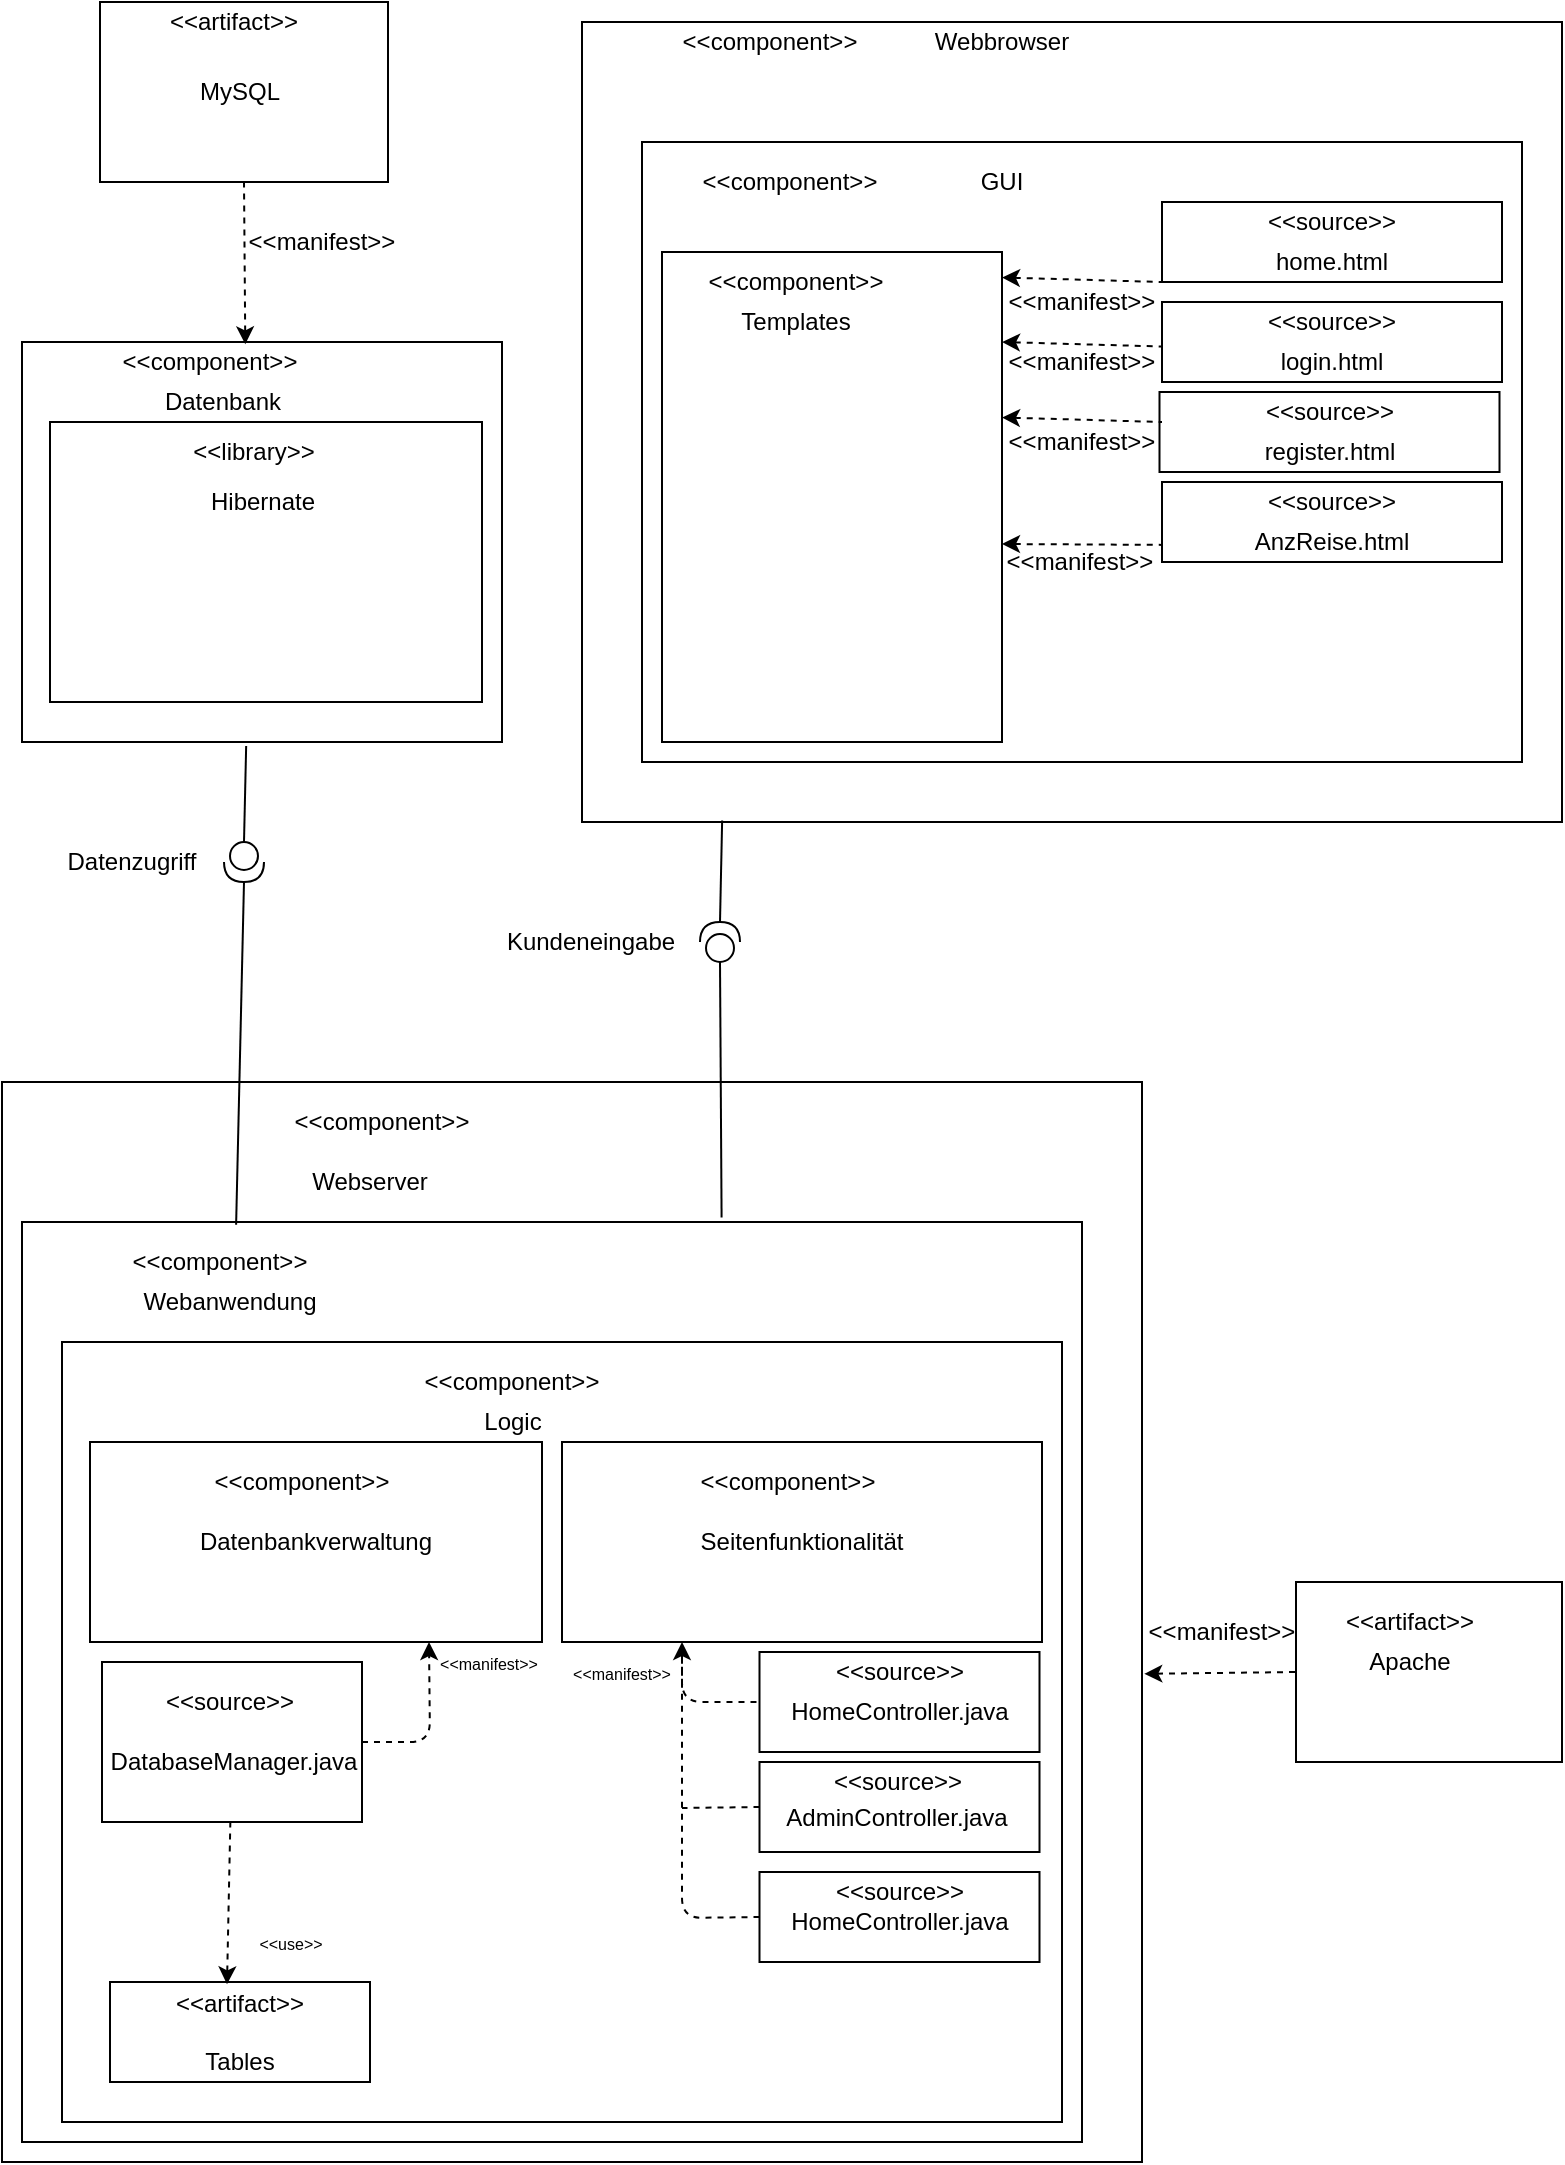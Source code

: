 <mxfile version="13.4.2" type="github">
  <diagram id="0NSMeTyxFkNoG9djgYRi" name="Page-1">
    <mxGraphModel dx="1185" dy="693" grid="1" gridSize="10" guides="1" tooltips="1" connect="1" arrows="1" fold="1" page="1" pageScale="1" pageWidth="827" pageHeight="1169" math="0" shadow="0">
      <root>
        <mxCell id="0" />
        <mxCell id="1" parent="0" />
        <mxCell id="w1Xbzv4czyuK_N9Ie0PI-1" value="" style="rounded=0;whiteSpace=wrap;html=1;" parent="1" vertex="1">
          <mxGeometry x="30" y="600" width="570" height="540" as="geometry" />
        </mxCell>
        <mxCell id="w1Xbzv4czyuK_N9Ie0PI-2" value="&amp;lt;&amp;lt;component&amp;gt;&amp;gt;" style="text;html=1;strokeColor=none;fillColor=none;align=center;verticalAlign=middle;whiteSpace=wrap;rounded=0;" parent="1" vertex="1">
          <mxGeometry x="180" y="610" width="80" height="20" as="geometry" />
        </mxCell>
        <mxCell id="w1Xbzv4czyuK_N9Ie0PI-3" value="" style="rounded=0;whiteSpace=wrap;html=1;" parent="1" vertex="1">
          <mxGeometry x="40" y="670" width="530" height="460" as="geometry" />
        </mxCell>
        <mxCell id="w1Xbzv4czyuK_N9Ie0PI-4" value="&amp;lt;&amp;lt;component&amp;gt;&amp;gt;" style="text;html=1;strokeColor=none;fillColor=none;align=center;verticalAlign=middle;whiteSpace=wrap;rounded=0;" parent="1" vertex="1">
          <mxGeometry x="89" y="680" width="100" height="20" as="geometry" />
        </mxCell>
        <mxCell id="w1Xbzv4czyuK_N9Ie0PI-5" value="Webanwendung" style="text;html=1;strokeColor=none;fillColor=none;align=center;verticalAlign=middle;whiteSpace=wrap;rounded=0;" parent="1" vertex="1">
          <mxGeometry x="99" y="700" width="90" height="20" as="geometry" />
        </mxCell>
        <mxCell id="w1Xbzv4czyuK_N9Ie0PI-6" value="Webserver" style="text;html=1;strokeColor=none;fillColor=none;align=center;verticalAlign=middle;whiteSpace=wrap;rounded=0;" parent="1" vertex="1">
          <mxGeometry x="179" y="640" width="70" height="20" as="geometry" />
        </mxCell>
        <mxCell id="w1Xbzv4czyuK_N9Ie0PI-10" value="" style="rounded=0;whiteSpace=wrap;html=1;" parent="1" vertex="1">
          <mxGeometry x="677" y="850" width="133" height="90" as="geometry" />
        </mxCell>
        <mxCell id="w1Xbzv4czyuK_N9Ie0PI-12" value="Apache" style="text;html=1;strokeColor=none;fillColor=none;align=center;verticalAlign=middle;whiteSpace=wrap;rounded=0;" parent="1" vertex="1">
          <mxGeometry x="713.5" y="880" width="40" height="20" as="geometry" />
        </mxCell>
        <mxCell id="w1Xbzv4czyuK_N9Ie0PI-15" value="" style="rounded=0;whiteSpace=wrap;html=1;" parent="1" vertex="1">
          <mxGeometry x="40" y="230" width="240" height="200" as="geometry" />
        </mxCell>
        <mxCell id="w1Xbzv4czyuK_N9Ie0PI-17" value="&amp;lt;&amp;lt;component&amp;gt;&amp;gt;" style="text;html=1;strokeColor=none;fillColor=none;align=center;verticalAlign=middle;whiteSpace=wrap;rounded=0;" parent="1" vertex="1">
          <mxGeometry x="89" y="230" width="90" height="20" as="geometry" />
        </mxCell>
        <mxCell id="w1Xbzv4czyuK_N9Ie0PI-18" value="Datenbank" style="text;html=1;strokeColor=none;fillColor=none;align=center;verticalAlign=middle;whiteSpace=wrap;rounded=0;" parent="1" vertex="1">
          <mxGeometry x="101" y="250" width="79" height="20" as="geometry" />
        </mxCell>
        <mxCell id="w1Xbzv4czyuK_N9Ie0PI-19" value="" style="shape=providedRequiredInterface;html=1;verticalLabelPosition=bottom;direction=south;" parent="1" vertex="1">
          <mxGeometry x="141" y="480" width="20" height="20" as="geometry" />
        </mxCell>
        <mxCell id="w1Xbzv4czyuK_N9Ie0PI-22" value="" style="endArrow=none;html=1;entryX=1;entryY=0.5;entryDx=0;entryDy=0;entryPerimeter=0;exitX=0.202;exitY=0.003;exitDx=0;exitDy=0;exitPerimeter=0;" parent="1" source="w1Xbzv4czyuK_N9Ie0PI-3" target="w1Xbzv4czyuK_N9Ie0PI-19" edge="1">
          <mxGeometry width="50" height="50" relative="1" as="geometry">
            <mxPoint x="380" y="510" as="sourcePoint" />
            <mxPoint x="430" y="460" as="targetPoint" />
          </mxGeometry>
        </mxCell>
        <mxCell id="w1Xbzv4czyuK_N9Ie0PI-24" value="" style="rounded=0;whiteSpace=wrap;html=1;" parent="1" vertex="1">
          <mxGeometry x="79" y="60" width="144" height="90" as="geometry" />
        </mxCell>
        <mxCell id="w1Xbzv4czyuK_N9Ie0PI-26" value="&amp;lt;&amp;lt;artifact&amp;gt;&amp;gt;" style="text;html=1;strokeColor=none;fillColor=none;align=center;verticalAlign=middle;whiteSpace=wrap;rounded=0;" parent="1" vertex="1">
          <mxGeometry x="101" y="60" width="90" height="20" as="geometry" />
        </mxCell>
        <mxCell id="w1Xbzv4czyuK_N9Ie0PI-27" value="MySQL" style="text;html=1;strokeColor=none;fillColor=none;align=center;verticalAlign=middle;whiteSpace=wrap;rounded=0;" parent="1" vertex="1">
          <mxGeometry x="124" y="95" width="50" height="20" as="geometry" />
        </mxCell>
        <mxCell id="w1Xbzv4czyuK_N9Ie0PI-30" value="" style="endArrow=none;dashed=1;html=1;entryX=0.5;entryY=1;entryDx=0;entryDy=0;exitX=0.696;exitY=0.058;exitDx=0;exitDy=0;exitPerimeter=0;startArrow=classic;startFill=1;" parent="1" source="w1Xbzv4czyuK_N9Ie0PI-17" target="w1Xbzv4czyuK_N9Ie0PI-24" edge="1">
          <mxGeometry width="50" height="50" relative="1" as="geometry">
            <mxPoint x="390" y="350" as="sourcePoint" />
            <mxPoint x="440" y="300" as="targetPoint" />
          </mxGeometry>
        </mxCell>
        <mxCell id="w1Xbzv4czyuK_N9Ie0PI-31" value="&amp;lt;&amp;lt;manifest&amp;gt;&amp;gt;" style="text;html=1;strokeColor=none;fillColor=none;align=center;verticalAlign=middle;whiteSpace=wrap;rounded=0;" parent="1" vertex="1">
          <mxGeometry x="150" y="170" width="80" height="20" as="geometry" />
        </mxCell>
        <mxCell id="w1Xbzv4czyuK_N9Ie0PI-32" value="" style="endArrow=none;dashed=1;html=1;entryX=0;entryY=0.5;entryDx=0;entryDy=0;startArrow=classic;startFill=1;exitX=1.002;exitY=0.548;exitDx=0;exitDy=0;exitPerimeter=0;" parent="1" source="w1Xbzv4czyuK_N9Ie0PI-1" target="w1Xbzv4czyuK_N9Ie0PI-10" edge="1">
          <mxGeometry width="50" height="50" relative="1" as="geometry">
            <mxPoint x="390" y="520" as="sourcePoint" />
            <mxPoint x="440" y="470" as="targetPoint" />
          </mxGeometry>
        </mxCell>
        <mxCell id="w1Xbzv4czyuK_N9Ie0PI-33" value="&amp;lt;&amp;lt;manifest&amp;gt;&amp;gt;" style="text;html=1;strokeColor=none;fillColor=none;align=center;verticalAlign=middle;whiteSpace=wrap;rounded=0;" parent="1" vertex="1">
          <mxGeometry x="600" y="860" width="80" height="30" as="geometry" />
        </mxCell>
        <mxCell id="w1Xbzv4czyuK_N9Ie0PI-35" value="Datenzugriff" style="text;html=1;strokeColor=none;fillColor=none;align=center;verticalAlign=middle;whiteSpace=wrap;rounded=0;" parent="1" vertex="1">
          <mxGeometry x="56" y="480" width="78" height="20" as="geometry" />
        </mxCell>
        <mxCell id="gpCWaG3ecfkErRfezBt4-1" value="" style="rounded=0;whiteSpace=wrap;html=1;" parent="1" vertex="1">
          <mxGeometry x="320" y="70" width="490" height="400" as="geometry" />
        </mxCell>
        <mxCell id="gpCWaG3ecfkErRfezBt4-3" value="&amp;lt;&amp;lt;artifact&amp;gt;&amp;gt;" style="text;html=1;strokeColor=none;fillColor=none;align=center;verticalAlign=middle;whiteSpace=wrap;rounded=0;" parent="1" vertex="1">
          <mxGeometry x="698.5" y="860" width="70" height="20" as="geometry" />
        </mxCell>
        <mxCell id="gpCWaG3ecfkErRfezBt4-9" value="&amp;lt;&amp;lt;component&amp;gt;&amp;gt;" style="text;html=1;strokeColor=none;fillColor=none;align=center;verticalAlign=middle;whiteSpace=wrap;rounded=0;" parent="1" vertex="1">
          <mxGeometry x="369" y="70" width="90" height="20" as="geometry" />
        </mxCell>
        <mxCell id="gpCWaG3ecfkErRfezBt4-10" value="Webbrowser" style="text;html=1;strokeColor=none;fillColor=none;align=center;verticalAlign=middle;whiteSpace=wrap;rounded=0;" parent="1" vertex="1">
          <mxGeometry x="490" y="70" width="80" height="20" as="geometry" />
        </mxCell>
        <mxCell id="gpCWaG3ecfkErRfezBt4-18" value="" style="rounded=0;whiteSpace=wrap;html=1;" parent="1" vertex="1">
          <mxGeometry x="60" y="730" width="500" height="390" as="geometry" />
        </mxCell>
        <mxCell id="gpCWaG3ecfkErRfezBt4-19" value="&amp;lt;&amp;lt;component&amp;gt;&amp;gt;" style="text;html=1;strokeColor=none;fillColor=none;align=center;verticalAlign=middle;whiteSpace=wrap;rounded=0;" parent="1" vertex="1">
          <mxGeometry x="235" y="740" width="100" height="20" as="geometry" />
        </mxCell>
        <mxCell id="gpCWaG3ecfkErRfezBt4-20" value="Logic" style="text;html=1;strokeColor=none;fillColor=none;align=center;verticalAlign=middle;whiteSpace=wrap;rounded=0;" parent="1" vertex="1">
          <mxGeometry x="237.5" y="760" width="95" height="20" as="geometry" />
        </mxCell>
        <mxCell id="gpCWaG3ecfkErRfezBt4-21" value="" style="rounded=0;whiteSpace=wrap;html=1;" parent="1" vertex="1">
          <mxGeometry x="310" y="780" width="240" height="100" as="geometry" />
        </mxCell>
        <mxCell id="gpCWaG3ecfkErRfezBt4-22" value="&amp;lt;&amp;lt;component&amp;gt;&amp;gt;" style="text;html=1;strokeColor=none;fillColor=none;align=center;verticalAlign=middle;whiteSpace=wrap;rounded=0;" parent="1" vertex="1">
          <mxGeometry x="372.5" y="790" width="100" height="20" as="geometry" />
        </mxCell>
        <mxCell id="gpCWaG3ecfkErRfezBt4-25" value="Seitenfunktionalität" style="text;html=1;strokeColor=none;fillColor=none;align=center;verticalAlign=middle;whiteSpace=wrap;rounded=0;" parent="1" vertex="1">
          <mxGeometry x="370" y="820" width="120" height="20" as="geometry" />
        </mxCell>
        <mxCell id="gpCWaG3ecfkErRfezBt4-29" value="" style="rounded=0;whiteSpace=wrap;html=1;" parent="1" vertex="1">
          <mxGeometry x="350" y="130" width="440" height="310" as="geometry" />
        </mxCell>
        <mxCell id="gpCWaG3ecfkErRfezBt4-30" value="&amp;lt;&amp;lt;component&amp;gt;&amp;gt;" style="text;html=1;strokeColor=none;fillColor=none;align=center;verticalAlign=middle;whiteSpace=wrap;rounded=0;" parent="1" vertex="1">
          <mxGeometry x="379" y="140" width="90" height="20" as="geometry" />
        </mxCell>
        <mxCell id="gpCWaG3ecfkErRfezBt4-31" value="GUI" style="text;html=1;strokeColor=none;fillColor=none;align=center;verticalAlign=middle;whiteSpace=wrap;rounded=0;" parent="1" vertex="1">
          <mxGeometry x="485" y="140" width="90" height="20" as="geometry" />
        </mxCell>
        <mxCell id="gpCWaG3ecfkErRfezBt4-32" value="" style="rounded=0;whiteSpace=wrap;html=1;" parent="1" vertex="1">
          <mxGeometry x="360" y="185" width="170" height="245" as="geometry" />
        </mxCell>
        <mxCell id="gpCWaG3ecfkErRfezBt4-35" value="&amp;lt;&amp;lt;component&amp;gt;&amp;gt;" style="text;html=1;strokeColor=none;fillColor=none;align=center;verticalAlign=middle;whiteSpace=wrap;rounded=0;" parent="1" vertex="1">
          <mxGeometry x="374" y="190" width="106" height="20" as="geometry" />
        </mxCell>
        <mxCell id="gpCWaG3ecfkErRfezBt4-36" value="Templates" style="text;html=1;strokeColor=none;fillColor=none;align=center;verticalAlign=middle;whiteSpace=wrap;rounded=0;" parent="1" vertex="1">
          <mxGeometry x="382" y="210" width="90" height="20" as="geometry" />
        </mxCell>
        <mxCell id="gpCWaG3ecfkErRfezBt4-37" value="" style="rounded=0;whiteSpace=wrap;html=1;" parent="1" vertex="1">
          <mxGeometry x="610" y="160" width="170" height="40" as="geometry" />
        </mxCell>
        <mxCell id="gpCWaG3ecfkErRfezBt4-38" value="&amp;lt;&amp;lt;source&amp;gt;&amp;gt;" style="text;html=1;strokeColor=none;fillColor=none;align=center;verticalAlign=middle;whiteSpace=wrap;rounded=0;" parent="1" vertex="1">
          <mxGeometry x="650" y="160" width="90" height="20" as="geometry" />
        </mxCell>
        <mxCell id="gpCWaG3ecfkErRfezBt4-39" value="home.html" style="text;html=1;strokeColor=none;fillColor=none;align=center;verticalAlign=middle;whiteSpace=wrap;rounded=0;" parent="1" vertex="1">
          <mxGeometry x="650" y="180" width="90" height="20" as="geometry" />
        </mxCell>
        <mxCell id="gpCWaG3ecfkErRfezBt4-40" value="" style="endArrow=none;html=1;exitX=1;exitY=0.052;exitDx=0;exitDy=0;entryX=0;entryY=1;entryDx=0;entryDy=0;dashed=1;endFill=0;startArrow=classic;startFill=1;exitPerimeter=0;" parent="1" source="gpCWaG3ecfkErRfezBt4-32" target="gpCWaG3ecfkErRfezBt4-37" edge="1">
          <mxGeometry width="50" height="50" relative="1" as="geometry">
            <mxPoint x="550" y="400" as="sourcePoint" />
            <mxPoint x="600" y="350" as="targetPoint" />
          </mxGeometry>
        </mxCell>
        <mxCell id="gpCWaG3ecfkErRfezBt4-41" value="&amp;lt;&amp;lt;manifest&amp;gt;&amp;gt;" style="text;html=1;strokeColor=none;fillColor=none;align=center;verticalAlign=middle;whiteSpace=wrap;rounded=0;" parent="1" vertex="1">
          <mxGeometry x="530" y="200" width="80" height="20" as="geometry" />
        </mxCell>
        <mxCell id="gpCWaG3ecfkErRfezBt4-44" value="" style="rounded=0;whiteSpace=wrap;html=1;" parent="1" vertex="1">
          <mxGeometry x="54" y="270" width="216" height="140" as="geometry" />
        </mxCell>
        <mxCell id="gpCWaG3ecfkErRfezBt4-45" value="&amp;lt;&amp;lt;library&amp;gt;&amp;gt;" style="text;html=1;strokeColor=none;fillColor=none;align=center;verticalAlign=middle;whiteSpace=wrap;rounded=0;" parent="1" vertex="1">
          <mxGeometry x="111" y="275" width="90" height="20" as="geometry" />
        </mxCell>
        <mxCell id="gpCWaG3ecfkErRfezBt4-46" value="Hibernate" style="text;html=1;strokeColor=none;fillColor=none;align=center;verticalAlign=middle;whiteSpace=wrap;rounded=0;" parent="1" vertex="1">
          <mxGeometry x="120.5" y="300" width="79" height="20" as="geometry" />
        </mxCell>
        <mxCell id="gpCWaG3ecfkErRfezBt4-48" value="" style="endArrow=none;html=1;entryX=0.467;entryY=1.01;entryDx=0;entryDy=0;entryPerimeter=0;exitX=0;exitY=0.5;exitDx=0;exitDy=0;exitPerimeter=0;" parent="1" source="w1Xbzv4czyuK_N9Ie0PI-19" target="w1Xbzv4czyuK_N9Ie0PI-15" edge="1">
          <mxGeometry width="50" height="50" relative="1" as="geometry">
            <mxPoint x="550" y="700" as="sourcePoint" />
            <mxPoint x="600" y="650" as="targetPoint" />
          </mxGeometry>
        </mxCell>
        <mxCell id="gpCWaG3ecfkErRfezBt4-49" value="" style="rounded=0;whiteSpace=wrap;html=1;" parent="1" vertex="1">
          <mxGeometry x="74" y="780" width="226" height="100" as="geometry" />
        </mxCell>
        <mxCell id="gpCWaG3ecfkErRfezBt4-50" value="&amp;lt;&amp;lt;component&amp;gt;&amp;gt;" style="text;html=1;strokeColor=none;fillColor=none;align=center;verticalAlign=middle;whiteSpace=wrap;rounded=0;" parent="1" vertex="1">
          <mxGeometry x="130" y="790" width="100" height="20" as="geometry" />
        </mxCell>
        <mxCell id="gpCWaG3ecfkErRfezBt4-51" value="Datenbankverwaltung" style="text;html=1;strokeColor=none;fillColor=none;align=center;verticalAlign=middle;whiteSpace=wrap;rounded=0;" parent="1" vertex="1">
          <mxGeometry x="127" y="820" width="120" height="20" as="geometry" />
        </mxCell>
        <mxCell id="gpCWaG3ecfkErRfezBt4-53" value="" style="rounded=0;whiteSpace=wrap;html=1;" parent="1" vertex="1">
          <mxGeometry x="408.75" y="885" width="140" height="50" as="geometry" />
        </mxCell>
        <mxCell id="gpCWaG3ecfkErRfezBt4-54" value="&amp;lt;&amp;lt;source&amp;gt;&amp;gt;" style="text;html=1;strokeColor=none;fillColor=none;align=center;verticalAlign=middle;whiteSpace=wrap;rounded=0;" parent="1" vertex="1">
          <mxGeometry x="433.75" y="885" width="90" height="20" as="geometry" />
        </mxCell>
        <mxCell id="gpCWaG3ecfkErRfezBt4-55" value="HomeController.java" style="text;html=1;strokeColor=none;fillColor=none;align=center;verticalAlign=middle;whiteSpace=wrap;rounded=0;" parent="1" vertex="1">
          <mxGeometry x="433.75" y="905" width="90" height="20" as="geometry" />
        </mxCell>
        <mxCell id="gpCWaG3ecfkErRfezBt4-56" value="" style="rounded=0;whiteSpace=wrap;html=1;" parent="1" vertex="1">
          <mxGeometry x="408.75" y="940" width="140" height="45" as="geometry" />
        </mxCell>
        <mxCell id="gpCWaG3ecfkErRfezBt4-59" value="AdminController.java" style="text;html=1;strokeColor=none;fillColor=none;align=center;verticalAlign=middle;whiteSpace=wrap;rounded=0;" parent="1" vertex="1">
          <mxGeometry x="426.25" y="957.5" width="102.5" height="20" as="geometry" />
        </mxCell>
        <mxCell id="gpCWaG3ecfkErRfezBt4-60" value="&amp;lt;&amp;lt;source&amp;gt;&amp;gt;" style="text;html=1;strokeColor=none;fillColor=none;align=center;verticalAlign=middle;whiteSpace=wrap;rounded=0;" parent="1" vertex="1">
          <mxGeometry x="432.5" y="940" width="90" height="20" as="geometry" />
        </mxCell>
        <mxCell id="gpCWaG3ecfkErRfezBt4-61" value="" style="rounded=0;whiteSpace=wrap;html=1;" parent="1" vertex="1">
          <mxGeometry x="80" y="890" width="130" height="80" as="geometry" />
        </mxCell>
        <mxCell id="gpCWaG3ecfkErRfezBt4-63" value="&amp;lt;&amp;lt;source&amp;gt;&amp;gt;" style="text;html=1;strokeColor=none;fillColor=none;align=center;verticalAlign=middle;whiteSpace=wrap;rounded=0;" parent="1" vertex="1">
          <mxGeometry x="99" y="900" width="90" height="20" as="geometry" />
        </mxCell>
        <mxCell id="gpCWaG3ecfkErRfezBt4-64" value="DatabaseManager.java" style="text;html=1;strokeColor=none;fillColor=none;align=center;verticalAlign=middle;whiteSpace=wrap;rounded=0;" parent="1" vertex="1">
          <mxGeometry x="101" y="930" width="90" height="20" as="geometry" />
        </mxCell>
        <mxCell id="gpCWaG3ecfkErRfezBt4-71" value="" style="endArrow=classic;dashed=1;html=1;exitX=1;exitY=0.5;exitDx=0;exitDy=0;entryX=0.75;entryY=1;entryDx=0;entryDy=0;endFill=1;" parent="1" source="gpCWaG3ecfkErRfezBt4-61" target="gpCWaG3ecfkErRfezBt4-49" edge="1">
          <mxGeometry width="50" height="50" relative="1" as="geometry">
            <mxPoint x="550" y="1100" as="sourcePoint" />
            <mxPoint x="600" y="1050" as="targetPoint" />
            <Array as="points">
              <mxPoint x="244" y="930" />
            </Array>
          </mxGeometry>
        </mxCell>
        <mxCell id="gpCWaG3ecfkErRfezBt4-72" value="" style="endArrow=none;dashed=1;html=1;exitX=0.25;exitY=1;exitDx=0;exitDy=0;entryX=0;entryY=0.5;entryDx=0;entryDy=0;startArrow=classic;startFill=1;" parent="1" source="gpCWaG3ecfkErRfezBt4-21" target="gpCWaG3ecfkErRfezBt4-53" edge="1">
          <mxGeometry width="50" height="50" relative="1" as="geometry">
            <mxPoint x="260" y="995" as="sourcePoint" />
            <mxPoint x="293.5" y="945" as="targetPoint" />
            <Array as="points">
              <mxPoint x="370" y="910" />
            </Array>
          </mxGeometry>
        </mxCell>
        <mxCell id="gpCWaG3ecfkErRfezBt4-73" value="&lt;font style=&quot;font-size: 8px&quot;&gt;&amp;lt;&amp;lt;manifest&amp;gt;&amp;gt;&lt;/font&gt;" style="text;html=1;strokeColor=none;fillColor=none;align=center;verticalAlign=middle;whiteSpace=wrap;rounded=0;rotation=0;" parent="1" vertex="1">
          <mxGeometry x="247" y="885" width="53" height="10" as="geometry" />
        </mxCell>
        <mxCell id="gpCWaG3ecfkErRfezBt4-74" value="&lt;font style=&quot;font-size: 8px&quot;&gt;&amp;lt;&amp;lt;manifest&amp;gt;&amp;gt;&lt;/font&gt;" style="text;html=1;strokeColor=none;fillColor=none;align=center;verticalAlign=middle;whiteSpace=wrap;rounded=0;rotation=0;" parent="1" vertex="1">
          <mxGeometry x="320" y="887.5" width="40" height="15" as="geometry" />
        </mxCell>
        <mxCell id="gpCWaG3ecfkErRfezBt4-81" value="" style="shape=providedRequiredInterface;html=1;verticalLabelPosition=bottom;direction=south;rotation=-180;" parent="1" vertex="1">
          <mxGeometry x="379" y="520" width="20" height="20" as="geometry" />
        </mxCell>
        <mxCell id="gpCWaG3ecfkErRfezBt4-82" value="Kundeneingabe" style="text;html=1;strokeColor=none;fillColor=none;align=center;verticalAlign=middle;whiteSpace=wrap;rounded=0;" parent="1" vertex="1">
          <mxGeometry x="280" y="520" width="89" height="20" as="geometry" />
        </mxCell>
        <mxCell id="gpCWaG3ecfkErRfezBt4-83" value="" style="endArrow=none;html=1;exitX=0;exitY=0.5;exitDx=0;exitDy=0;exitPerimeter=0;entryX=0.66;entryY=-0.005;entryDx=0;entryDy=0;entryPerimeter=0;" parent="1" source="gpCWaG3ecfkErRfezBt4-81" target="w1Xbzv4czyuK_N9Ie0PI-3" edge="1">
          <mxGeometry width="50" height="50" relative="1" as="geometry">
            <mxPoint x="550" y="500" as="sourcePoint" />
            <mxPoint x="390" y="599" as="targetPoint" />
          </mxGeometry>
        </mxCell>
        <mxCell id="gpCWaG3ecfkErRfezBt4-84" value="" style="endArrow=none;html=1;exitX=1;exitY=0.5;exitDx=0;exitDy=0;exitPerimeter=0;entryX=0.143;entryY=0.998;entryDx=0;entryDy=0;entryPerimeter=0;" parent="1" source="gpCWaG3ecfkErRfezBt4-81" target="gpCWaG3ecfkErRfezBt4-1" edge="1">
          <mxGeometry width="50" height="50" relative="1" as="geometry">
            <mxPoint x="399" y="550" as="sourcePoint" />
            <mxPoint x="400" y="609" as="targetPoint" />
          </mxGeometry>
        </mxCell>
        <mxCell id="gpCWaG3ecfkErRfezBt4-87" value="" style="rounded=0;whiteSpace=wrap;html=1;" parent="1" vertex="1">
          <mxGeometry x="610" y="210" width="170" height="40" as="geometry" />
        </mxCell>
        <mxCell id="gpCWaG3ecfkErRfezBt4-88" value="&amp;lt;&amp;lt;source&amp;gt;&amp;gt;" style="text;html=1;strokeColor=none;fillColor=none;align=center;verticalAlign=middle;whiteSpace=wrap;rounded=0;" parent="1" vertex="1">
          <mxGeometry x="650" y="210" width="90" height="20" as="geometry" />
        </mxCell>
        <mxCell id="gpCWaG3ecfkErRfezBt4-89" value="login.html" style="text;html=1;strokeColor=none;fillColor=none;align=center;verticalAlign=middle;whiteSpace=wrap;rounded=0;" parent="1" vertex="1">
          <mxGeometry x="650" y="230" width="90" height="20" as="geometry" />
        </mxCell>
        <mxCell id="gpCWaG3ecfkErRfezBt4-90" value="&amp;lt;&amp;lt;manifest&amp;gt;&amp;gt;" style="text;html=1;strokeColor=none;fillColor=none;align=center;verticalAlign=middle;whiteSpace=wrap;rounded=0;" parent="1" vertex="1">
          <mxGeometry x="528.75" y="330" width="80" height="20" as="geometry" />
        </mxCell>
        <mxCell id="gpCWaG3ecfkErRfezBt4-91" value="" style="endArrow=none;html=1;entryX=0;entryY=0.5;entryDx=0;entryDy=0;dashed=1;endFill=0;startArrow=classic;startFill=1;" parent="1" edge="1">
          <mxGeometry width="50" height="50" relative="1" as="geometry">
            <mxPoint x="530" y="331" as="sourcePoint" />
            <mxPoint x="610" y="331.44" as="targetPoint" />
          </mxGeometry>
        </mxCell>
        <mxCell id="UlUVNBEz5SKzMkVJP3Wn-1" value="" style="rounded=0;whiteSpace=wrap;html=1;" vertex="1" parent="1">
          <mxGeometry x="408.75" y="995" width="140" height="45" as="geometry" />
        </mxCell>
        <mxCell id="UlUVNBEz5SKzMkVJP3Wn-2" value="&amp;lt;&amp;lt;source&amp;gt;&amp;gt;" style="text;html=1;strokeColor=none;fillColor=none;align=center;verticalAlign=middle;whiteSpace=wrap;rounded=0;" vertex="1" parent="1">
          <mxGeometry x="433.75" y="995" width="90" height="20" as="geometry" />
        </mxCell>
        <mxCell id="UlUVNBEz5SKzMkVJP3Wn-3" value="HomeController.java" style="text;html=1;strokeColor=none;fillColor=none;align=center;verticalAlign=middle;whiteSpace=wrap;rounded=0;" vertex="1" parent="1">
          <mxGeometry x="433.75" y="1010" width="90" height="20" as="geometry" />
        </mxCell>
        <mxCell id="UlUVNBEz5SKzMkVJP3Wn-6" value="" style="endArrow=none;dashed=1;html=1;strokeWidth=1;exitX=0;exitY=0.5;exitDx=0;exitDy=0;entryX=0.25;entryY=1;entryDx=0;entryDy=0;" edge="1" parent="1" source="UlUVNBEz5SKzMkVJP3Wn-1" target="gpCWaG3ecfkErRfezBt4-21">
          <mxGeometry width="50" height="50" relative="1" as="geometry">
            <mxPoint x="420" y="850" as="sourcePoint" />
            <mxPoint x="370" y="910" as="targetPoint" />
            <Array as="points">
              <mxPoint x="370" y="1018" />
            </Array>
          </mxGeometry>
        </mxCell>
        <mxCell id="UlUVNBEz5SKzMkVJP3Wn-7" value="" style="endArrow=none;dashed=1;html=1;strokeWidth=1;exitX=0;exitY=0.5;exitDx=0;exitDy=0;" edge="1" parent="1" source="gpCWaG3ecfkErRfezBt4-56">
          <mxGeometry width="50" height="50" relative="1" as="geometry">
            <mxPoint x="360" y="920" as="sourcePoint" />
            <mxPoint x="370" y="963" as="targetPoint" />
          </mxGeometry>
        </mxCell>
        <mxCell id="UlUVNBEz5SKzMkVJP3Wn-9" value="&amp;lt;&amp;lt;artifact&amp;gt;&amp;gt;&lt;br&gt;&lt;br&gt;Tables" style="rounded=0;whiteSpace=wrap;html=1;" vertex="1" parent="1">
          <mxGeometry x="84" y="1050" width="130" height="50" as="geometry" />
        </mxCell>
        <mxCell id="UlUVNBEz5SKzMkVJP3Wn-10" value="" style="endArrow=none;dashed=1;html=1;strokeWidth=1;exitX=0.45;exitY=0.023;exitDx=0;exitDy=0;exitPerimeter=0;endFill=0;startArrow=classic;startFill=1;" edge="1" parent="1" source="UlUVNBEz5SKzMkVJP3Wn-9" target="gpCWaG3ecfkErRfezBt4-61">
          <mxGeometry width="50" height="50" relative="1" as="geometry">
            <mxPoint x="220" y="940" as="sourcePoint" />
            <mxPoint x="270" y="890" as="targetPoint" />
          </mxGeometry>
        </mxCell>
        <mxCell id="UlUVNBEz5SKzMkVJP3Wn-11" value="&lt;font style=&quot;font-size: 8px&quot;&gt;&amp;lt;&amp;lt;use&amp;gt;&amp;gt;&lt;/font&gt;" style="text;html=1;strokeColor=none;fillColor=none;align=center;verticalAlign=middle;whiteSpace=wrap;rounded=0;rotation=0;" vertex="1" parent="1">
          <mxGeometry x="148" y="1020" width="53" height="20" as="geometry" />
        </mxCell>
        <mxCell id="UlUVNBEz5SKzMkVJP3Wn-13" value="" style="rounded=0;whiteSpace=wrap;html=1;" vertex="1" parent="1">
          <mxGeometry x="608.75" y="255" width="170" height="40" as="geometry" />
        </mxCell>
        <mxCell id="UlUVNBEz5SKzMkVJP3Wn-14" value="&amp;lt;&amp;lt;source&amp;gt;&amp;gt;" style="text;html=1;strokeColor=none;fillColor=none;align=center;verticalAlign=middle;whiteSpace=wrap;rounded=0;" vertex="1" parent="1">
          <mxGeometry x="648.75" y="255" width="90" height="20" as="geometry" />
        </mxCell>
        <mxCell id="UlUVNBEz5SKzMkVJP3Wn-15" value="register.html" style="text;html=1;strokeColor=none;fillColor=none;align=center;verticalAlign=middle;whiteSpace=wrap;rounded=0;" vertex="1" parent="1">
          <mxGeometry x="648.75" y="275" width="90" height="20" as="geometry" />
        </mxCell>
        <mxCell id="UlUVNBEz5SKzMkVJP3Wn-16" value="" style="rounded=0;whiteSpace=wrap;html=1;" vertex="1" parent="1">
          <mxGeometry x="610" y="300" width="170" height="40" as="geometry" />
        </mxCell>
        <mxCell id="UlUVNBEz5SKzMkVJP3Wn-17" value="&amp;lt;&amp;lt;source&amp;gt;&amp;gt;" style="text;html=1;strokeColor=none;fillColor=none;align=center;verticalAlign=middle;whiteSpace=wrap;rounded=0;" vertex="1" parent="1">
          <mxGeometry x="650" y="300" width="90" height="20" as="geometry" />
        </mxCell>
        <mxCell id="UlUVNBEz5SKzMkVJP3Wn-18" value="AnzReise.html" style="text;html=1;strokeColor=none;fillColor=none;align=center;verticalAlign=middle;whiteSpace=wrap;rounded=0;" vertex="1" parent="1">
          <mxGeometry x="650" y="320" width="90" height="20" as="geometry" />
        </mxCell>
        <mxCell id="UlUVNBEz5SKzMkVJP3Wn-19" value="" style="endArrow=none;html=1;exitX=1;exitY=0.052;exitDx=0;exitDy=0;entryX=0;entryY=1;entryDx=0;entryDy=0;dashed=1;endFill=0;startArrow=classic;startFill=1;exitPerimeter=0;" edge="1" parent="1">
          <mxGeometry width="50" height="50" relative="1" as="geometry">
            <mxPoint x="530" y="230" as="sourcePoint" />
            <mxPoint x="610" y="232.26" as="targetPoint" />
          </mxGeometry>
        </mxCell>
        <mxCell id="UlUVNBEz5SKzMkVJP3Wn-20" value="" style="endArrow=none;html=1;exitX=1;exitY=0.052;exitDx=0;exitDy=0;entryX=0;entryY=1;entryDx=0;entryDy=0;dashed=1;endFill=0;startArrow=classic;startFill=1;exitPerimeter=0;" edge="1" parent="1">
          <mxGeometry width="50" height="50" relative="1" as="geometry">
            <mxPoint x="530" y="267.74" as="sourcePoint" />
            <mxPoint x="610" y="270" as="targetPoint" />
          </mxGeometry>
        </mxCell>
        <mxCell id="UlUVNBEz5SKzMkVJP3Wn-22" value="&lt;span style=&quot;font-weight: normal&quot;&gt;&amp;lt;&amp;lt;manifest&amp;gt;&amp;gt;&lt;/span&gt;" style="text;html=1;strokeColor=none;fillColor=none;align=center;verticalAlign=middle;whiteSpace=wrap;rounded=0;fontStyle=1" vertex="1" parent="1">
          <mxGeometry x="530" y="230" width="80" height="20" as="geometry" />
        </mxCell>
        <mxCell id="UlUVNBEz5SKzMkVJP3Wn-23" value="&lt;span style=&quot;font-weight: normal&quot;&gt;&amp;lt;&amp;lt;manifest&amp;gt;&amp;gt;&lt;/span&gt;" style="text;html=1;strokeColor=none;fillColor=none;align=center;verticalAlign=middle;whiteSpace=wrap;rounded=0;fontStyle=1" vertex="1" parent="1">
          <mxGeometry x="530" y="270" width="80" height="20" as="geometry" />
        </mxCell>
      </root>
    </mxGraphModel>
  </diagram>
</mxfile>
